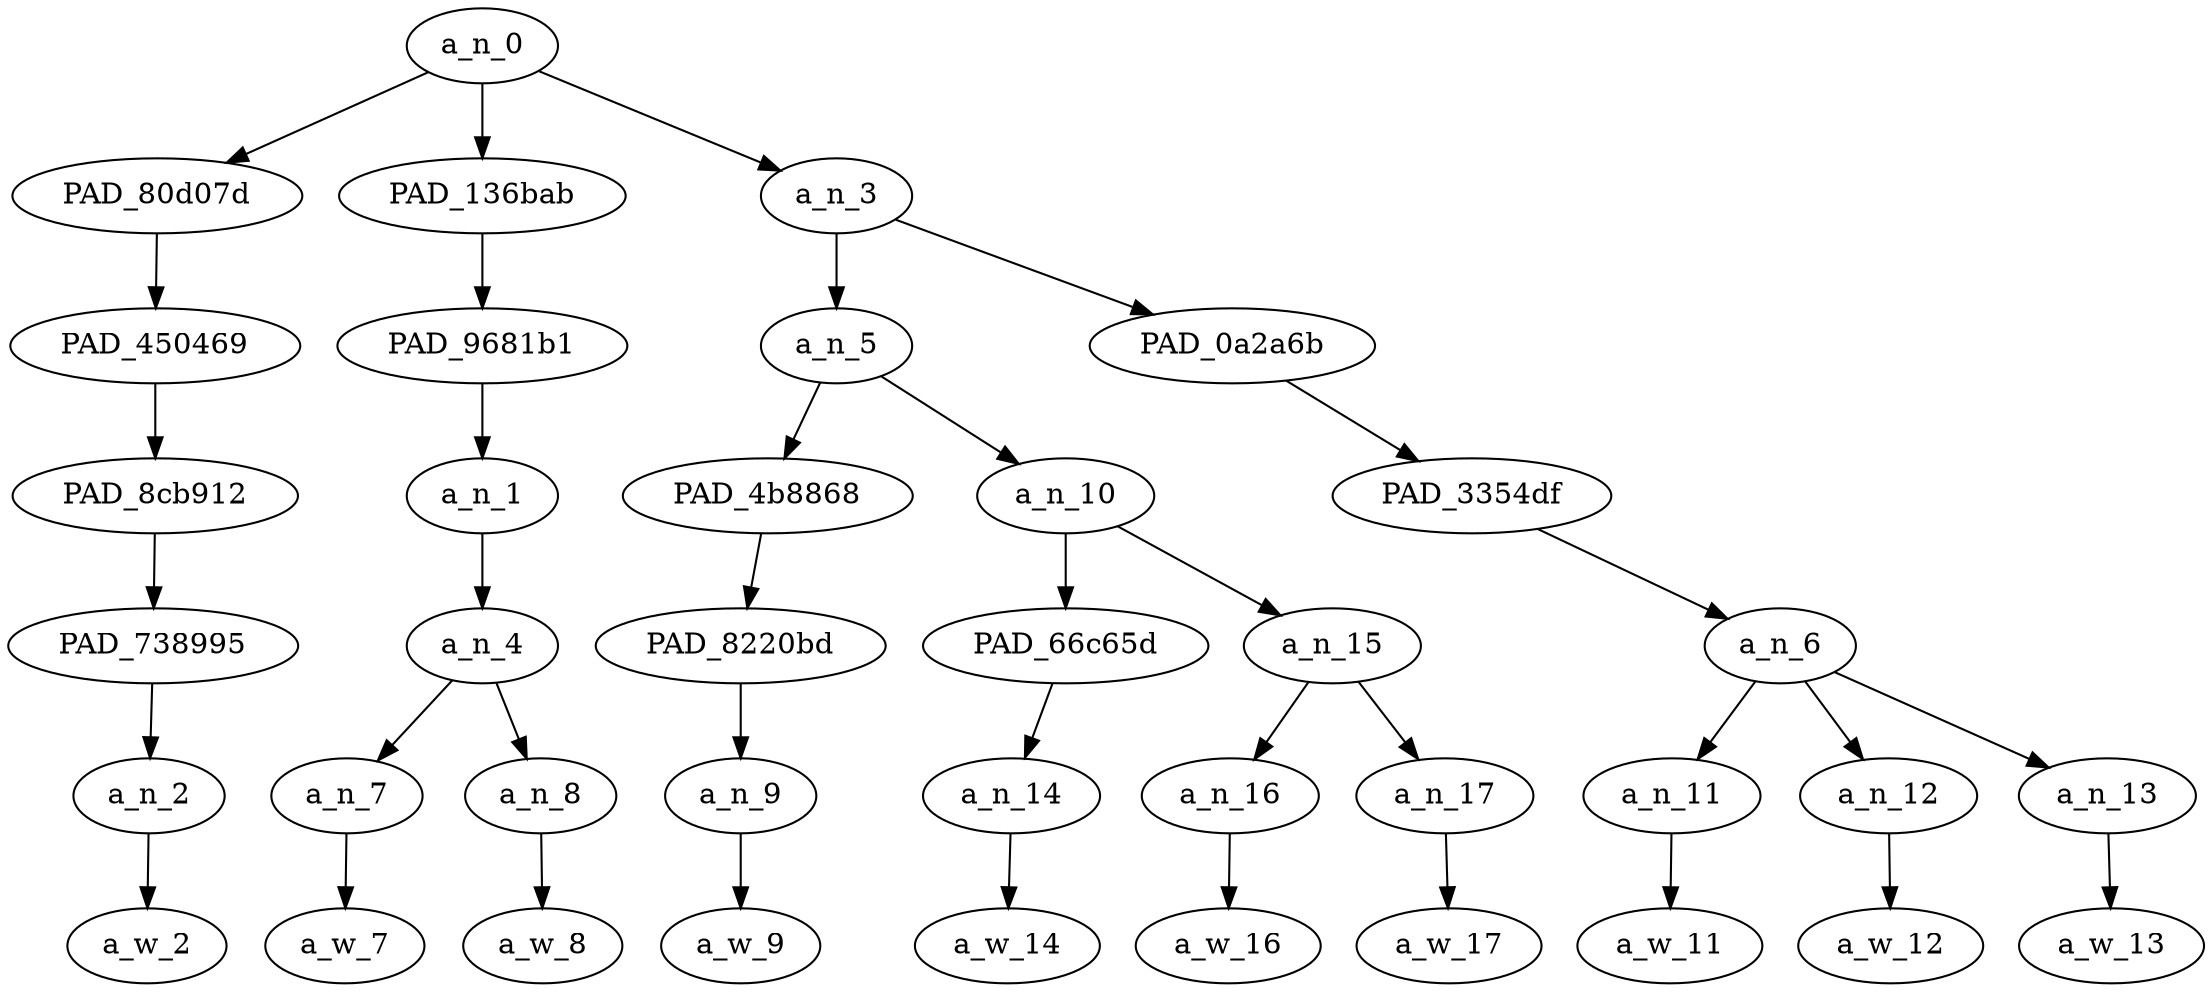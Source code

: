 strict digraph "" {
	a_n_0	[div_dir=1,
		index=0,
		level=6,
		pos="2.8125,6!",
		text_span="[0, 1, 2, 3, 4, 5, 6, 7, 8, 9]",
		value=0.99999999];
	PAD_80d07d	[div_dir=1,
		index=1,
		level=5,
		pos="2.0,5!",
		text_span="[2]",
		value=0.05500741];
	a_n_0 -> PAD_80d07d;
	PAD_136bab	[div_dir=1,
		index=0,
		level=5,
		pos="0.5,5!",
		text_span="[0, 1]",
		value=0.31010567];
	a_n_0 -> PAD_136bab;
	a_n_3	[div_dir=1,
		index=2,
		level=5,
		pos="5.9375,5!",
		text_span="[3, 4, 5, 6, 7, 8, 9]",
		value=0.63461360];
	a_n_0 -> a_n_3;
	PAD_450469	[div_dir=1,
		index=1,
		level=4,
		pos="2.0,4!",
		text_span="[2]",
		value=0.05500741];
	PAD_80d07d -> PAD_450469;
	PAD_8cb912	[div_dir=1,
		index=1,
		level=3,
		pos="2.0,3!",
		text_span="[2]",
		value=0.05500741];
	PAD_450469 -> PAD_8cb912;
	PAD_738995	[div_dir=1,
		index=1,
		level=2,
		pos="2.0,2!",
		text_span="[2]",
		value=0.05500741];
	PAD_8cb912 -> PAD_738995;
	a_n_2	[div_dir=1,
		index=2,
		level=1,
		pos="2.0,1!",
		text_span="[2]",
		value=0.05500741];
	PAD_738995 -> a_n_2;
	a_w_2	[div_dir=0,
		index=2,
		level=0,
		pos="2,0!",
		text_span="[2]",
		value=and];
	a_n_2 -> a_w_2;
	PAD_9681b1	[div_dir=1,
		index=0,
		level=4,
		pos="0.5,4!",
		text_span="[0, 1]",
		value=0.31010567];
	PAD_136bab -> PAD_9681b1;
	a_n_1	[div_dir=1,
		index=0,
		level=3,
		pos="0.5,3!",
		text_span="[0, 1]",
		value=0.31010567];
	PAD_9681b1 -> a_n_1;
	a_n_4	[div_dir=1,
		index=0,
		level=2,
		pos="0.5,2!",
		text_span="[0, 1]",
		value=0.30984000];
	a_n_1 -> a_n_4;
	a_n_7	[div_dir=-1,
		index=0,
		level=1,
		pos="0.0,1!",
		text_span="[0]",
		value=0.16485049];
	a_n_4 -> a_n_7;
	a_n_8	[div_dir=1,
		index=1,
		level=1,
		pos="1.0,1!",
		text_span="[1]",
		value=0.14472383];
	a_n_4 -> a_n_8;
	a_w_7	[div_dir=0,
		index=0,
		level=0,
		pos="0,0!",
		text_span="[0]",
		value=fuck];
	a_n_7 -> a_w_7;
	a_w_8	[div_dir=0,
		index=1,
		level=0,
		pos="1,0!",
		text_span="[1]",
		value=police];
	a_n_8 -> a_w_8;
	a_n_5	[div_dir=1,
		index=2,
		level=4,
		pos="3.875,4!",
		text_span="[3, 4, 5, 6]",
		value=0.29636894];
	a_n_3 -> a_n_5;
	PAD_0a2a6b	[div_dir=-1,
		index=3,
		level=4,
		pos="8.0,4!",
		text_span="[7, 8, 9]",
		value=0.33813498];
	a_n_3 -> PAD_0a2a6b;
	PAD_4b8868	[div_dir=1,
		index=2,
		level=3,
		pos="3.0,3!",
		text_span="[3]",
		value=0.05644445];
	a_n_5 -> PAD_4b8868;
	a_n_10	[div_dir=1,
		index=3,
		level=3,
		pos="4.75,3!",
		text_span="[4, 5, 6]",
		value=0.23976575];
	a_n_5 -> a_n_10;
	PAD_8220bd	[div_dir=1,
		index=2,
		level=2,
		pos="3.0,2!",
		text_span="[3]",
		value=0.05644445];
	PAD_4b8868 -> PAD_8220bd;
	a_n_9	[div_dir=1,
		index=3,
		level=1,
		pos="3.0,1!",
		text_span="[3]",
		value=0.05644445];
	PAD_8220bd -> a_n_9;
	a_w_9	[div_dir=0,
		index=3,
		level=0,
		pos="3,0!",
		text_span="[3]",
		value=if];
	a_n_9 -> a_w_9;
	PAD_66c65d	[div_dir=-1,
		index=3,
		level=2,
		pos="4.0,2!",
		text_span="[4]",
		value=0.05094114];
	a_n_10 -> PAD_66c65d;
	a_n_15	[div_dir=1,
		index=4,
		level=2,
		pos="5.5,2!",
		text_span="[5, 6]",
		value=0.18878412];
	a_n_10 -> a_n_15;
	a_n_14	[div_dir=-1,
		index=4,
		level=1,
		pos="4.0,1!",
		text_span="[4]",
		value=0.05094114];
	PAD_66c65d -> a_n_14;
	a_w_14	[div_dir=0,
		index=4,
		level=0,
		pos="4,0!",
		text_span="[4]",
		value=you];
	a_n_14 -> a_w_14;
	a_n_16	[div_dir=1,
		index=5,
		level=1,
		pos="5.0,1!",
		text_span="[5]",
		value=0.09994390];
	a_n_15 -> a_n_16;
	a_n_17	[div_dir=1,
		index=6,
		level=1,
		pos="6.0,1!",
		text_span="[6]",
		value=0.08876133];
	a_n_15 -> a_n_17;
	a_w_16	[div_dir=0,
		index=5,
		level=0,
		pos="5,0!",
		text_span="[5]",
		value=support];
	a_n_16 -> a_w_16;
	a_w_17	[div_dir=0,
		index=6,
		level=0,
		pos="6,0!",
		text_span="[6]",
		value=them];
	a_n_17 -> a_w_17;
	PAD_3354df	[div_dir=-1,
		index=4,
		level=3,
		pos="8.0,3!",
		text_span="[7, 8, 9]",
		value=0.33813498];
	PAD_0a2a6b -> PAD_3354df;
	a_n_6	[div_dir=-1,
		index=5,
		level=2,
		pos="8.0,2!",
		text_span="[7, 8, 9]",
		value=0.33813498];
	PAD_3354df -> a_n_6;
	a_n_11	[div_dir=-1,
		index=7,
		level=1,
		pos="7.0,1!",
		text_span="[7]",
		value=0.19440611];
	a_n_6 -> a_n_11;
	a_n_12	[div_dir=1,
		index=8,
		level=1,
		pos="8.0,1!",
		text_span="[8]",
		value=0.07128348];
	a_n_6 -> a_n_12;
	a_n_13	[div_dir=1,
		index=9,
		level=1,
		pos="9.0,1!",
		text_span="[9]",
		value=0.07243079];
	a_n_6 -> a_n_13;
	a_w_11	[div_dir=0,
		index=7,
		level=0,
		pos="7,0!",
		text_span="[7]",
		value=fuck1];
	a_n_11 -> a_w_11;
	a_w_12	[div_dir=0,
		index=8,
		level=0,
		pos="8,0!",
		text_span="[8]",
		value=you1];
	a_n_12 -> a_w_12;
	a_w_13	[div_dir=0,
		index=9,
		level=0,
		pos="9,0!",
		text_span="[9]",
		value=too];
	a_n_13 -> a_w_13;
}
